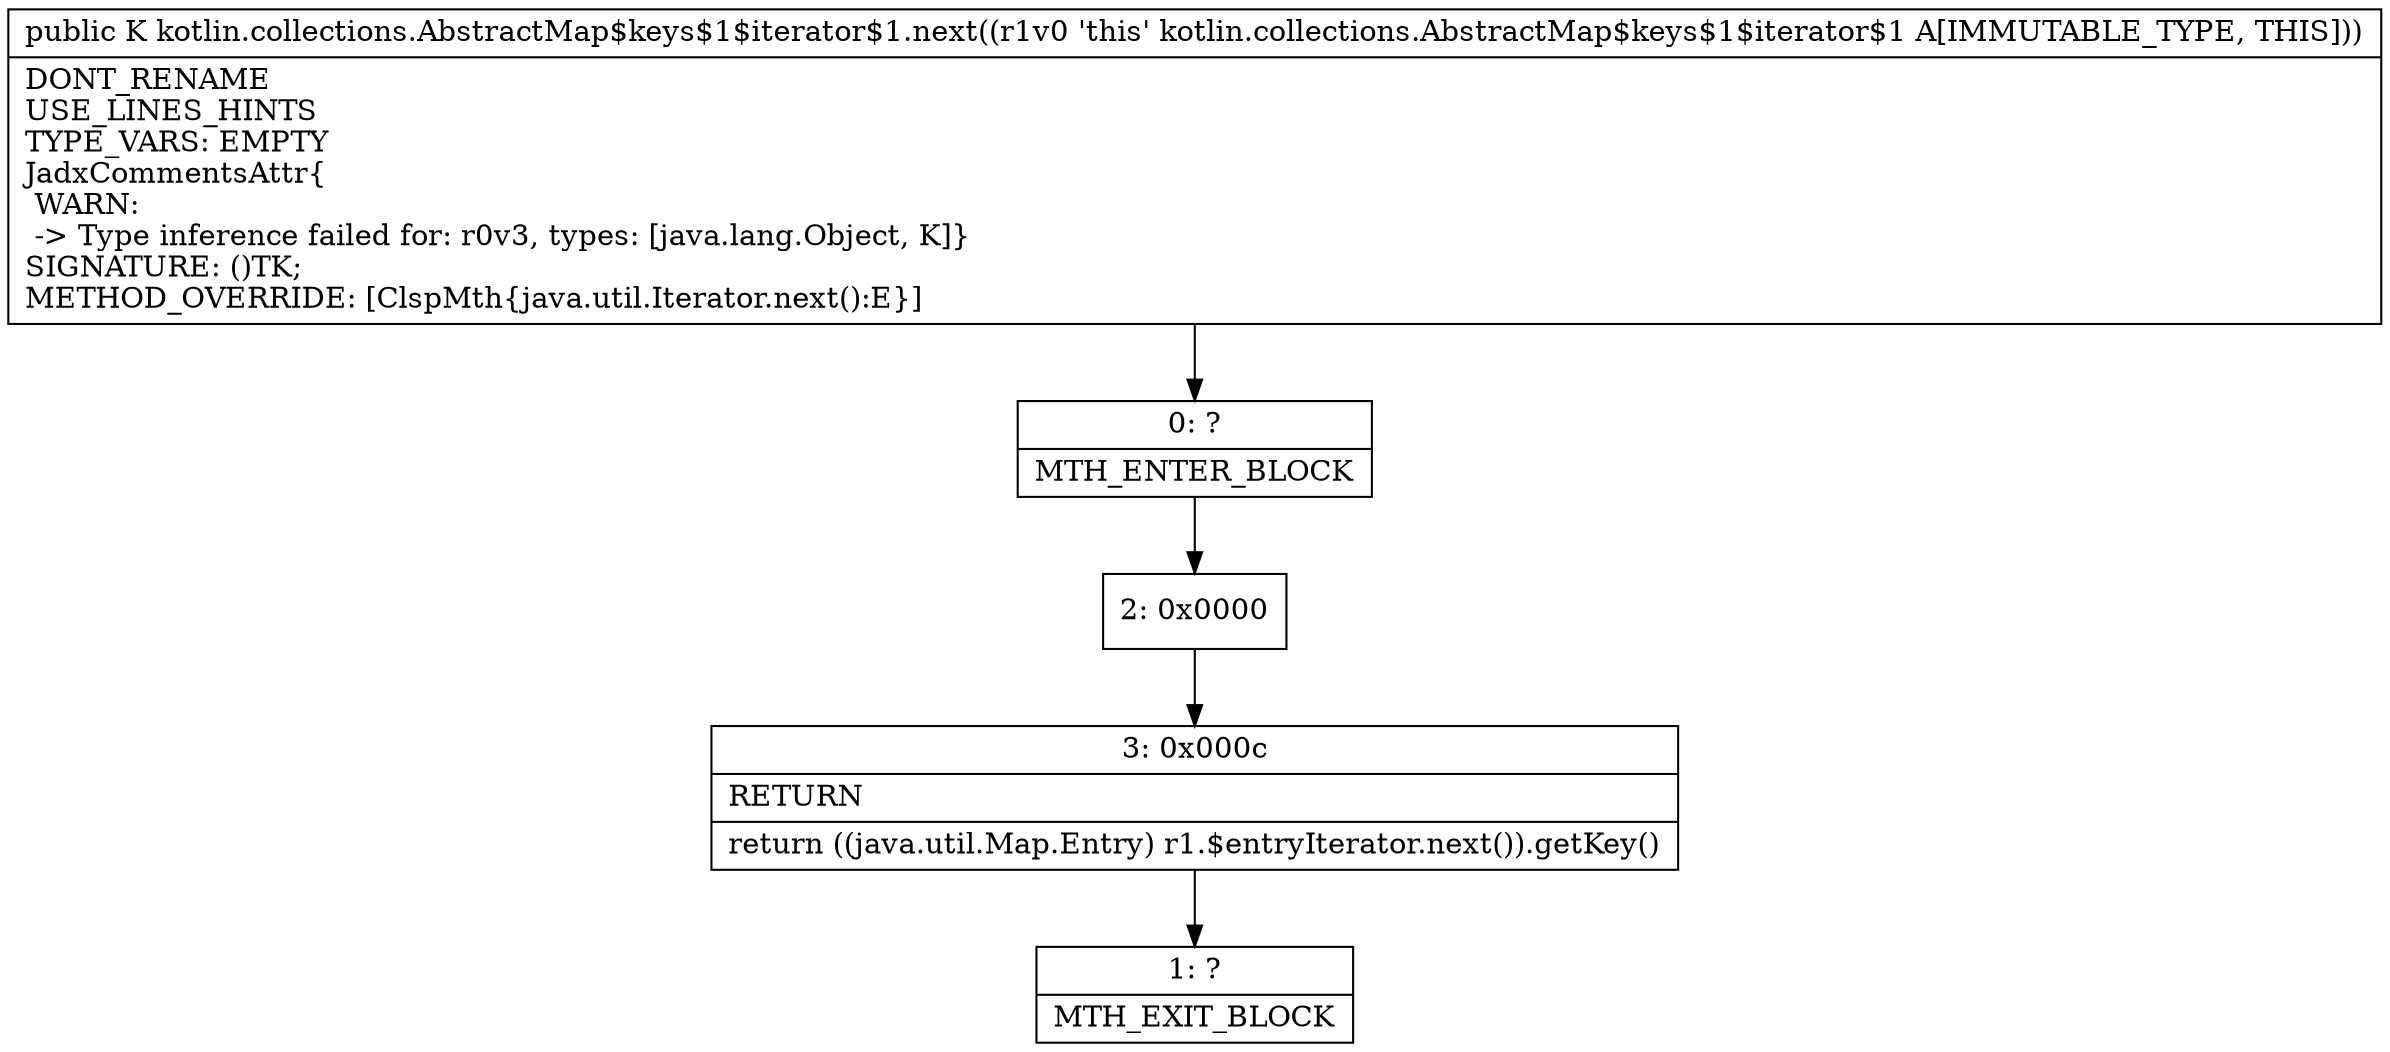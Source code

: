 digraph "CFG forkotlin.collections.AbstractMap$keys$1$iterator$1.next()Ljava\/lang\/Object;" {
Node_0 [shape=record,label="{0\:\ ?|MTH_ENTER_BLOCK\l}"];
Node_2 [shape=record,label="{2\:\ 0x0000}"];
Node_3 [shape=record,label="{3\:\ 0x000c|RETURN\l|return ((java.util.Map.Entry) r1.$entryIterator.next()).getKey()\l}"];
Node_1 [shape=record,label="{1\:\ ?|MTH_EXIT_BLOCK\l}"];
MethodNode[shape=record,label="{public K kotlin.collections.AbstractMap$keys$1$iterator$1.next((r1v0 'this' kotlin.collections.AbstractMap$keys$1$iterator$1 A[IMMUTABLE_TYPE, THIS]))  | DONT_RENAME\lUSE_LINES_HINTS\lTYPE_VARS: EMPTY\lJadxCommentsAttr\{\l WARN: \l \-\> Type inference failed for: r0v3, types: [java.lang.Object, K]\}\lSIGNATURE: ()TK;\lMETHOD_OVERRIDE: [ClspMth\{java.util.Iterator.next():E\}]\l}"];
MethodNode -> Node_0;Node_0 -> Node_2;
Node_2 -> Node_3;
Node_3 -> Node_1;
}

